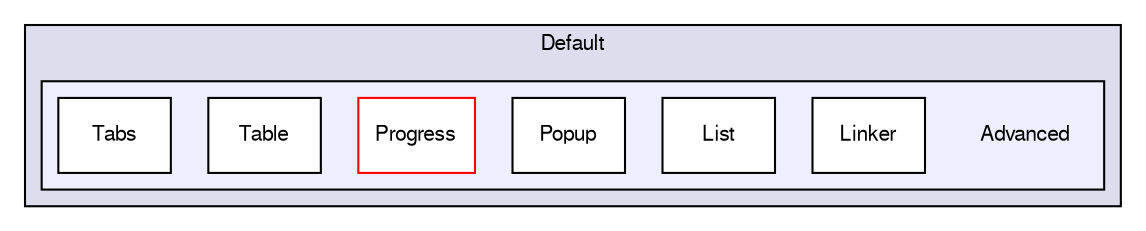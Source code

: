 digraph "Advanced" {
  compound=true
  node [ fontsize="10", fontname="FreeSans"];
  edge [ labelfontsize="10", labelfontname="FreeSans"];
  subgraph clusterdir_d56873fbd7562b9bcd2a2365c4b2ffaa {
    graph [ bgcolor="#ddddee", pencolor="black", label="Default" fontname="FreeSans", fontsize="10", URL="dir_d56873fbd7562b9bcd2a2365c4b2ffaa.html"]
  subgraph clusterdir_9df8ad4f408ea532d904f00938df162c {
    graph [ bgcolor="#eeeeff", pencolor="black", label="" URL="dir_9df8ad4f408ea532d904f00938df162c.html"];
    dir_9df8ad4f408ea532d904f00938df162c [shape=plaintext label="Advanced"];
    dir_25575ebb4bf307c5b43949b152c59a0a [shape=box label="Linker" color="black" fillcolor="white" style="filled" URL="dir_25575ebb4bf307c5b43949b152c59a0a.html"];
    dir_0ead8dc653bf71777735d9429e6c213e [shape=box label="List" color="black" fillcolor="white" style="filled" URL="dir_0ead8dc653bf71777735d9429e6c213e.html"];
    dir_abfdf871cdc611e83af388cb929af28d [shape=box label="Popup" color="black" fillcolor="white" style="filled" URL="dir_abfdf871cdc611e83af388cb929af28d.html"];
    dir_cb33c22005f5d7e118cd6e9ebb5a4094 [shape=box label="Progress" color="red" fillcolor="white" style="filled" URL="dir_cb33c22005f5d7e118cd6e9ebb5a4094.html"];
    dir_eceee996c371a345a8468e3a2fdc78b9 [shape=box label="Table" color="black" fillcolor="white" style="filled" URL="dir_eceee996c371a345a8468e3a2fdc78b9.html"];
    dir_b8d1427c221d16b7c92f35cdb975821b [shape=box label="Tabs" color="black" fillcolor="white" style="filled" URL="dir_b8d1427c221d16b7c92f35cdb975821b.html"];
  }
  }
}
